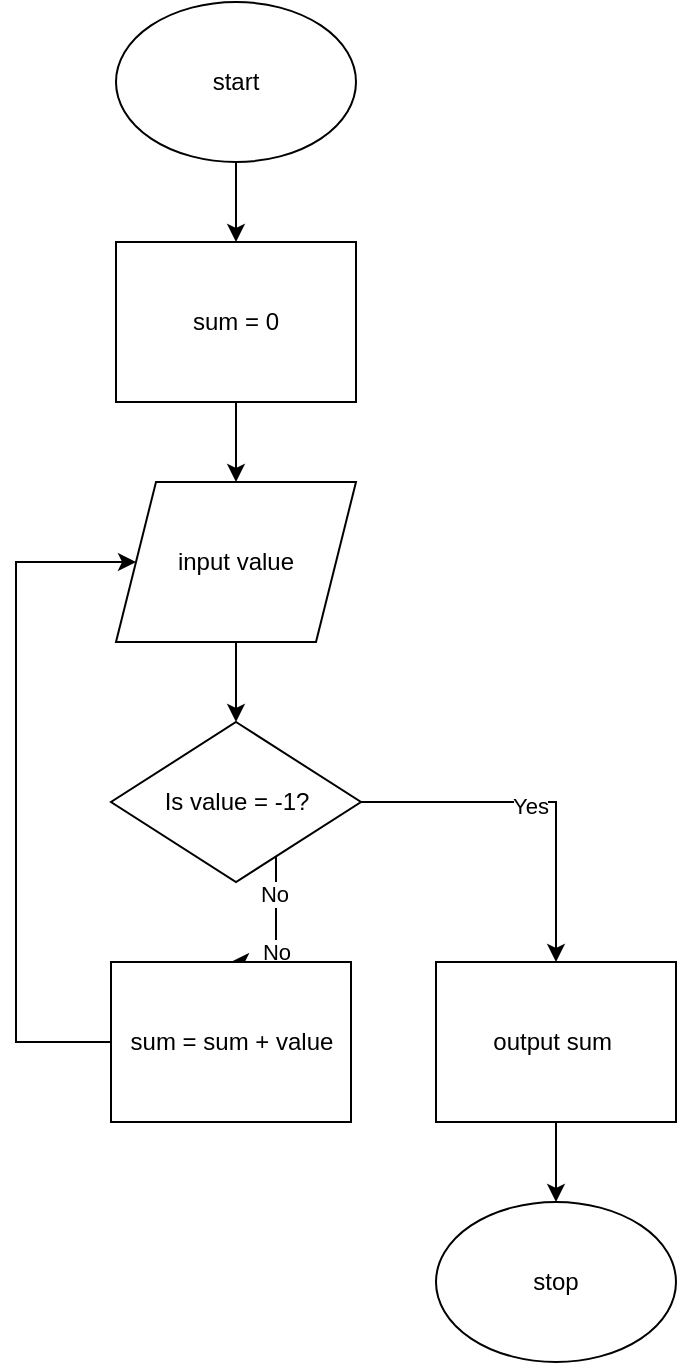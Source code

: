 <mxfile version="24.7.7">
  <diagram name="Page-1" id="_aHA6KS0DWaPRjlBO89R">
    <mxGraphModel dx="1666" dy="791" grid="1" gridSize="10" guides="1" tooltips="1" connect="1" arrows="1" fold="1" page="1" pageScale="1" pageWidth="850" pageHeight="1100" math="0" shadow="0">
      <root>
        <mxCell id="0" />
        <mxCell id="1" parent="0" />
        <mxCell id="7_oxSeVeOwHi9KzFBdYc-1" value="start" style="ellipse;whiteSpace=wrap;html=1;" vertex="1" parent="1">
          <mxGeometry x="320" y="160" width="120" height="80" as="geometry" />
        </mxCell>
        <mxCell id="7_oxSeVeOwHi9KzFBdYc-2" value="" style="endArrow=classic;html=1;rounded=0;exitX=0.5;exitY=1;exitDx=0;exitDy=0;" edge="1" parent="1" source="7_oxSeVeOwHi9KzFBdYc-1" target="7_oxSeVeOwHi9KzFBdYc-4">
          <mxGeometry width="50" height="50" relative="1" as="geometry">
            <mxPoint x="400" y="430" as="sourcePoint" />
            <mxPoint x="430" y="370" as="targetPoint" />
          </mxGeometry>
        </mxCell>
        <mxCell id="7_oxSeVeOwHi9KzFBdYc-3" value="input value" style="shape=parallelogram;perimeter=parallelogramPerimeter;whiteSpace=wrap;html=1;fixedSize=1;" vertex="1" parent="1">
          <mxGeometry x="320" y="400" width="120" height="80" as="geometry" />
        </mxCell>
        <mxCell id="7_oxSeVeOwHi9KzFBdYc-4" value="sum = 0" style="rounded=0;whiteSpace=wrap;html=1;" vertex="1" parent="1">
          <mxGeometry x="320" y="280" width="120" height="80" as="geometry" />
        </mxCell>
        <mxCell id="7_oxSeVeOwHi9KzFBdYc-5" value="" style="endArrow=classic;html=1;rounded=0;exitX=0.5;exitY=1;exitDx=0;exitDy=0;entryX=0.5;entryY=0;entryDx=0;entryDy=0;" edge="1" parent="1" source="7_oxSeVeOwHi9KzFBdYc-4" target="7_oxSeVeOwHi9KzFBdYc-3">
          <mxGeometry width="50" height="50" relative="1" as="geometry">
            <mxPoint x="440" y="580" as="sourcePoint" />
            <mxPoint x="490" y="530" as="targetPoint" />
          </mxGeometry>
        </mxCell>
        <mxCell id="7_oxSeVeOwHi9KzFBdYc-6" style="edgeStyle=orthogonalEdgeStyle;rounded=0;orthogonalLoop=1;jettySize=auto;html=1;exitX=0.5;exitY=1;exitDx=0;exitDy=0;" edge="1" parent="1" source="7_oxSeVeOwHi9KzFBdYc-3" target="7_oxSeVeOwHi9KzFBdYc-3">
          <mxGeometry relative="1" as="geometry" />
        </mxCell>
        <mxCell id="7_oxSeVeOwHi9KzFBdYc-7" value="" style="endArrow=classic;html=1;rounded=0;exitX=0.5;exitY=1;exitDx=0;exitDy=0;entryX=0.5;entryY=0;entryDx=0;entryDy=0;" edge="1" parent="1" source="7_oxSeVeOwHi9KzFBdYc-3" target="7_oxSeVeOwHi9KzFBdYc-13">
          <mxGeometry width="50" height="50" relative="1" as="geometry">
            <mxPoint x="410" y="470" as="sourcePoint" />
            <mxPoint x="400" y="500" as="targetPoint" />
            <Array as="points" />
          </mxGeometry>
        </mxCell>
        <mxCell id="7_oxSeVeOwHi9KzFBdYc-8" style="edgeStyle=orthogonalEdgeStyle;rounded=0;orthogonalLoop=1;jettySize=auto;html=1;entryX=0.5;entryY=0;entryDx=0;entryDy=0;" edge="1" parent="1" source="7_oxSeVeOwHi9KzFBdYc-13" target="7_oxSeVeOwHi9KzFBdYc-15">
          <mxGeometry relative="1" as="geometry">
            <mxPoint x="600" y="720" as="targetPoint" />
            <Array as="points">
              <mxPoint x="400" y="670" />
              <mxPoint x="400" y="670" />
            </Array>
          </mxGeometry>
        </mxCell>
        <mxCell id="7_oxSeVeOwHi9KzFBdYc-9" value="No" style="edgeLabel;html=1;align=center;verticalAlign=middle;resizable=0;points=[];" vertex="1" connectable="0" parent="7_oxSeVeOwHi9KzFBdYc-8">
          <mxGeometry x="-0.856" relative="1" as="geometry">
            <mxPoint y="38" as="offset" />
          </mxGeometry>
        </mxCell>
        <mxCell id="7_oxSeVeOwHi9KzFBdYc-10" value="No" style="edgeLabel;html=1;align=center;verticalAlign=middle;resizable=0;points=[];" vertex="1" connectable="0" parent="7_oxSeVeOwHi9KzFBdYc-8">
          <mxGeometry x="-0.72" y="-1" relative="1" as="geometry">
            <mxPoint as="offset" />
          </mxGeometry>
        </mxCell>
        <mxCell id="7_oxSeVeOwHi9KzFBdYc-11" style="edgeStyle=orthogonalEdgeStyle;rounded=0;orthogonalLoop=1;jettySize=auto;html=1;entryX=0.5;entryY=0;entryDx=0;entryDy=0;" edge="1" parent="1" source="7_oxSeVeOwHi9KzFBdYc-13" target="7_oxSeVeOwHi9KzFBdYc-17">
          <mxGeometry relative="1" as="geometry">
            <mxPoint x="550" y="630" as="targetPoint" />
          </mxGeometry>
        </mxCell>
        <mxCell id="7_oxSeVeOwHi9KzFBdYc-12" value="Yes" style="edgeLabel;html=1;align=center;verticalAlign=middle;resizable=0;points=[];" vertex="1" connectable="0" parent="7_oxSeVeOwHi9KzFBdYc-11">
          <mxGeometry x="-0.05" y="-2" relative="1" as="geometry">
            <mxPoint as="offset" />
          </mxGeometry>
        </mxCell>
        <mxCell id="7_oxSeVeOwHi9KzFBdYc-13" value="Is value = -1?" style="rhombus;whiteSpace=wrap;html=1;" vertex="1" parent="1">
          <mxGeometry x="317.5" y="520" width="125" height="80" as="geometry" />
        </mxCell>
        <mxCell id="7_oxSeVeOwHi9KzFBdYc-14" style="edgeStyle=orthogonalEdgeStyle;rounded=0;orthogonalLoop=1;jettySize=auto;html=1;entryX=0;entryY=0.5;entryDx=0;entryDy=0;" edge="1" parent="1" source="7_oxSeVeOwHi9KzFBdYc-15" target="7_oxSeVeOwHi9KzFBdYc-3">
          <mxGeometry relative="1" as="geometry">
            <Array as="points">
              <mxPoint x="270" y="680" />
              <mxPoint x="270" y="440" />
            </Array>
          </mxGeometry>
        </mxCell>
        <mxCell id="7_oxSeVeOwHi9KzFBdYc-15" value="sum = sum + value" style="rounded=0;whiteSpace=wrap;html=1;" vertex="1" parent="1">
          <mxGeometry x="317.5" y="640" width="120" height="80" as="geometry" />
        </mxCell>
        <mxCell id="7_oxSeVeOwHi9KzFBdYc-16" value="stop" style="ellipse;whiteSpace=wrap;html=1;" vertex="1" parent="1">
          <mxGeometry x="480" y="760" width="120" height="80" as="geometry" />
        </mxCell>
        <mxCell id="7_oxSeVeOwHi9KzFBdYc-17" value="output sum&amp;nbsp;" style="rounded=0;whiteSpace=wrap;html=1;" vertex="1" parent="1">
          <mxGeometry x="480" y="640" width="120" height="80" as="geometry" />
        </mxCell>
        <mxCell id="7_oxSeVeOwHi9KzFBdYc-18" value="" style="endArrow=classic;html=1;rounded=0;exitX=0.5;exitY=1;exitDx=0;exitDy=0;entryX=0.5;entryY=0;entryDx=0;entryDy=0;" edge="1" parent="1" source="7_oxSeVeOwHi9KzFBdYc-17" target="7_oxSeVeOwHi9KzFBdYc-16">
          <mxGeometry width="50" height="50" relative="1" as="geometry">
            <mxPoint x="430" y="610" as="sourcePoint" />
            <mxPoint x="480" y="560" as="targetPoint" />
          </mxGeometry>
        </mxCell>
      </root>
    </mxGraphModel>
  </diagram>
</mxfile>
